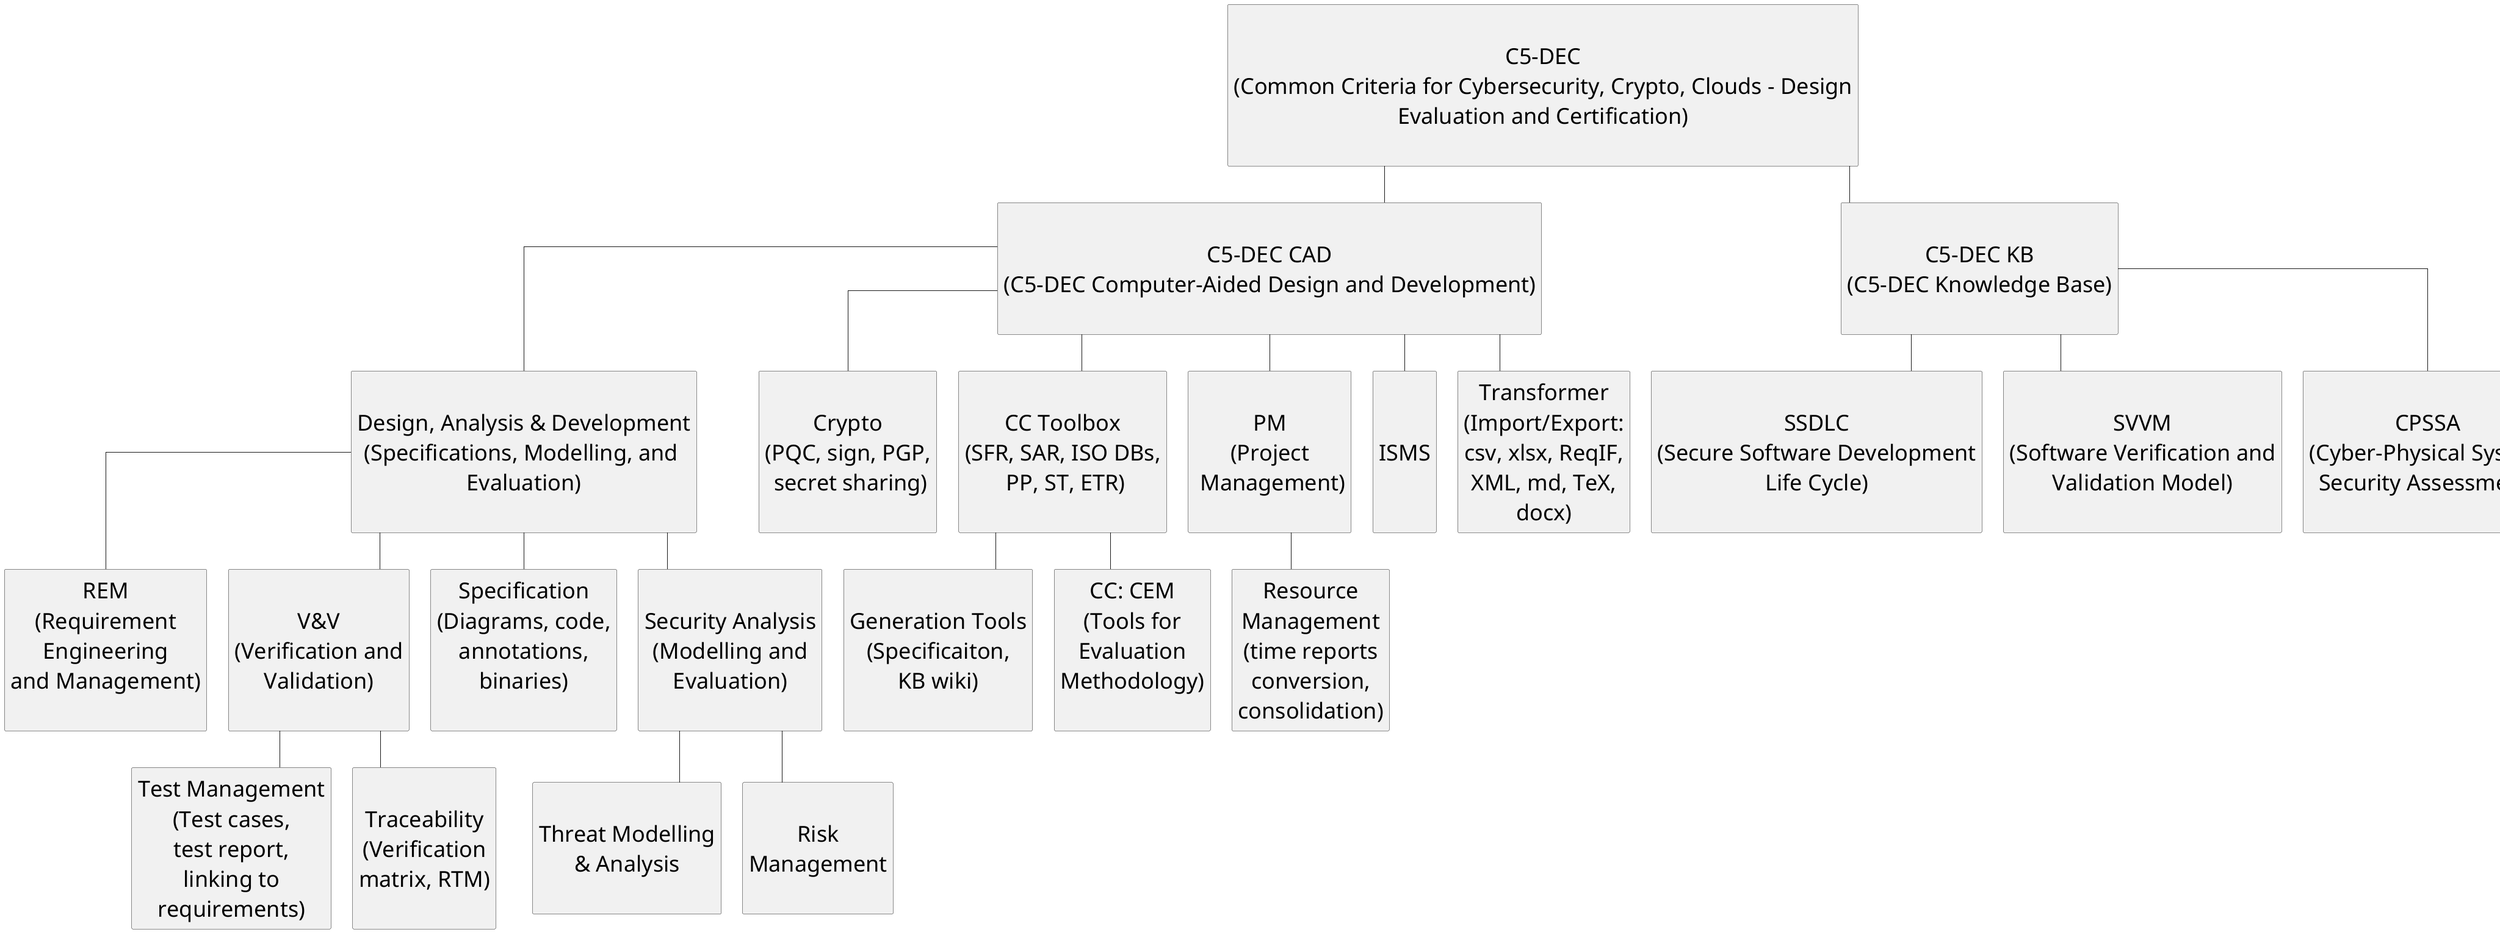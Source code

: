 @startuml
skinparam componentStyle rectangle
skinparam linetype ortho
skinparam {
    defaultTextAlignment center
    defaultFontSize 36
    defaultFontName Corbel
}


[\nC5-DEC\n(Common Criteria for Cybersecurity, Crypto, Clouds - Design\nEvaluation and Certification)\n] as c5dec
[\nC5-DEC CAD\n(C5-DEC Computer-Aided Design and Development)\n] as cad
[\nC5-DEC KB\n(C5-DEC Knowledge Base)\n] as kb

c5dec -down- cad
c5dec -down- kb

[\nDesign, Analysis & Development\n(Specifications, Modelling, and \nEvaluation)\n] as dad
[\nCrypto\n(PQC, sign, PGP,\n secret sharing)\n] as crypto
[\nCC Toolbox\n(SFR, SAR, ISO DBs,\n PP, ST, ETR)\n] as cct
[\nPM\n(Project\n Management)\n] as pm
[\n\nISMS\n\n] as isms
[Transformer\n(Import/Export:\ncsv, xlsx, ReqIF,\nXML, md, TeX,\ndocx)] as trafo

cad -down- dad
cad -down- crypto
cad -down- cct
cad -down- pm
cad -down- isms
cad -down- trafo

[\nSSDLC\n(Secure Software Development\nLife Cycle)\n] as ssdlc
[\nSVVM\n(Software Verification and\nValidation Model)\n] as svvm
[\nCPSSA\n(Cyber-Physical System\nSecurity Assessment)\n] as cpssa

kb -down- ssdlc
kb -down- svvm
kb -down- cpssa

[REM\n(Requirement\nEngineering\nand Management)\n] as rem
[\nV&V\n(Verification and\nValidation)\n] as vandv
[Specification\n(Diagrams, code,\nannotations,\nbinaries)\n] as spec
[\nSecurity Analysis\n(Modelling and\nEvaluation)\n] as secana
[\nGeneration Tools\n(Specificaiton,\nKB wiki)\n] as gen
[CC: CEM\n(Tools for\nEvaluation\nMethodology)\n] as cccem
[Resource\nManagement\n(time reports\nconversion,\nconsolidation)] as rm

dad -down- rem
dad -down- vandv
dad -down- spec
dad -down- secana
cct -down- gen
cct -down- cccem
pm -down- rm

[Test Management\n(Test cases,\ntest report,\nlinking to\nrequirements)] as tm
[\nTraceability\n(Verification\nmatrix, RTM)\n] as trace
[\nThreat Modelling\n& Analysis\n] as tma
[\nRisk\nManagement\n] as risk

vandv -down- tm
vandv -down- trace
secana -down- tma
secana -down- risk



@enduml